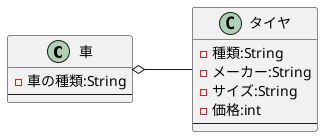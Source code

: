 @startuml 演習3-4

    left to right direction
    class 車{
    - 車の種類:String
    ---
    }
    class タイヤ{
    - 種類:String
    - メーカー:String
    - サイズ:String
    - 価格:int
    ---
    }
    車 o-- タイヤ

@enduml